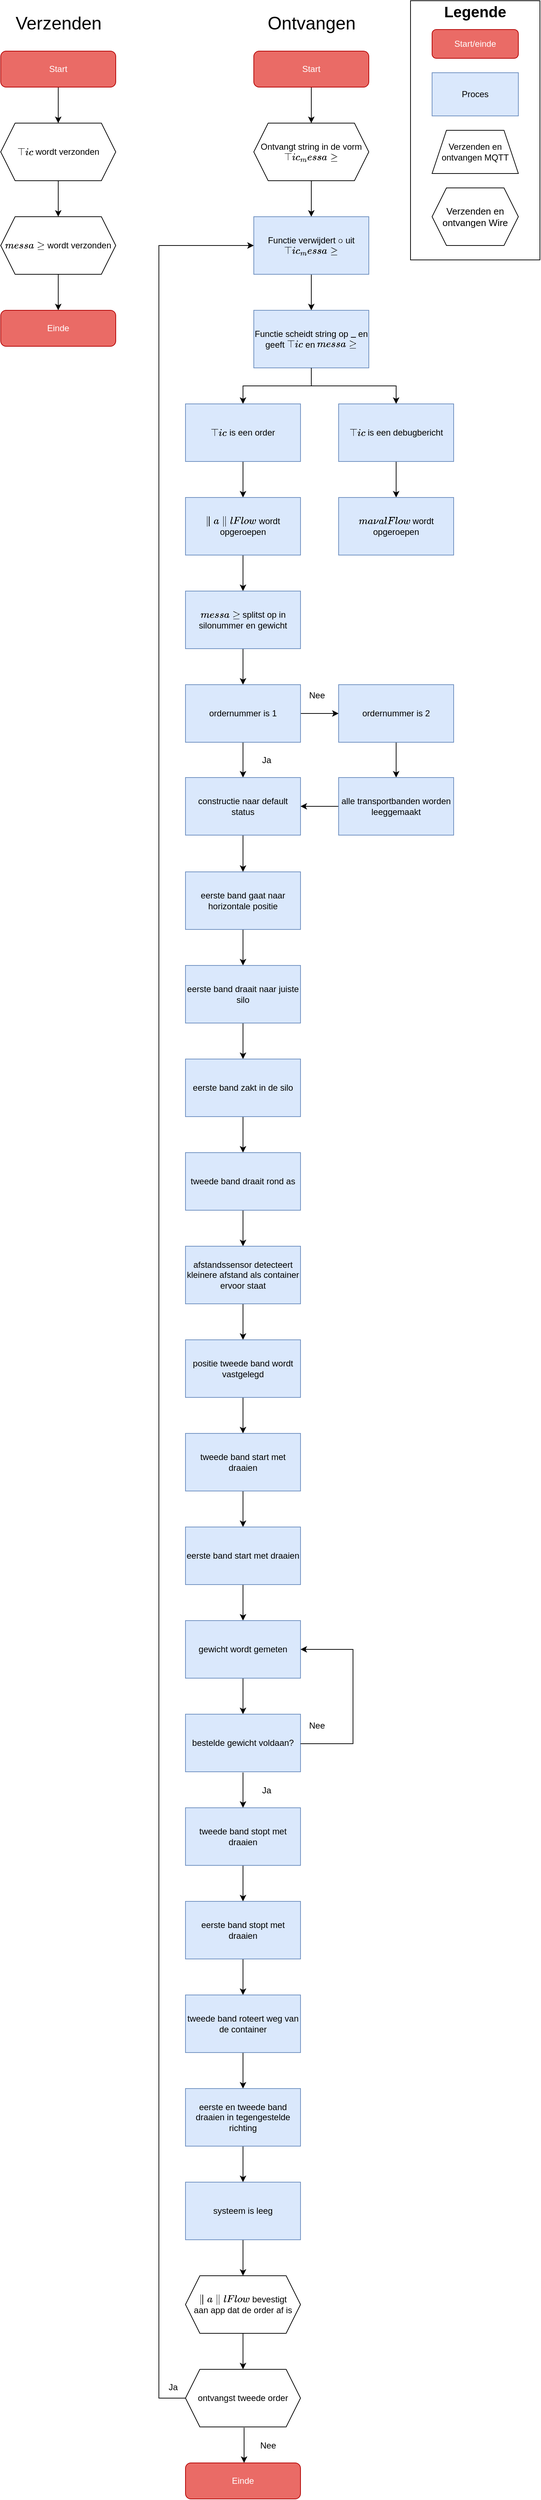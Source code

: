 <mxfile version="18.0.4" type="device"><diagram id="snxoj2B8UEFntWzTZE5-" name="Seite-1"><mxGraphModel dx="1422" dy="786" grid="1" gridSize="10" guides="1" tooltips="1" connect="1" arrows="1" fold="1" page="1" pageScale="1" pageWidth="827" pageHeight="1169" math="0" shadow="0"><root><mxCell id="0"/><mxCell id="1" parent="0"/><mxCell id="0-sNsFFpY7Nw_86AA_R7-1" value="" style="rounded=0;whiteSpace=wrap;html=1;fontSize=12;fillColor=none;" parent="1" vertex="1"><mxGeometry x="610" y="50" width="180" height="360" as="geometry"/></mxCell><mxCell id="0-sNsFFpY7Nw_86AA_R7-3" value="Start/einde" style="rounded=1;whiteSpace=wrap;html=1;fontSize=12;glass=0;strokeWidth=1;shadow=0;fillColor=#EA6B66;strokeColor=#B20000;fontColor=#ffffff;" parent="1" vertex="1"><mxGeometry x="640" y="90" width="120" height="40" as="geometry"/></mxCell><mxCell id="0-sNsFFpY7Nw_86AA_R7-4" value="&lt;div style=&quot;font-size: 21px;&quot;&gt;Legende&lt;/div&gt;" style="text;html=1;strokeColor=none;fillColor=none;align=center;verticalAlign=middle;whiteSpace=wrap;rounded=0;fontSize=21;fontStyle=1" parent="1" vertex="1"><mxGeometry x="645" y="50" width="110" height="30" as="geometry"/></mxCell><mxCell id="0-sNsFFpY7Nw_86AA_R7-5" value="&lt;div&gt;Proces&lt;/div&gt;" style="rounded=0;whiteSpace=wrap;html=1;fillColor=#dae8fc;strokeColor=#6c8ebf;" parent="1" vertex="1"><mxGeometry x="640" y="150" width="120" height="60" as="geometry"/></mxCell><mxCell id="0-sNsFFpY7Nw_86AA_R7-40" value="" style="edgeStyle=orthogonalEdgeStyle;rounded=0;orthogonalLoop=1;jettySize=auto;html=1;fontSize=12;" parent="1" source="0-sNsFFpY7Nw_86AA_R7-9" edge="1"><mxGeometry relative="1" as="geometry"><mxPoint x="120" y="220" as="targetPoint"/></mxGeometry></mxCell><mxCell id="0-sNsFFpY7Nw_86AA_R7-9" value="Start" style="rounded=1;whiteSpace=wrap;html=1;fontSize=12;glass=0;strokeWidth=1;shadow=0;fillColor=#EA6B66;strokeColor=#B20000;fontColor=#ffffff;" parent="1" vertex="1"><mxGeometry x="40" y="120" width="160" height="50" as="geometry"/></mxCell><mxCell id="0-sNsFFpY7Nw_86AA_R7-46" value="" style="edgeStyle=orthogonalEdgeStyle;rounded=0;orthogonalLoop=1;jettySize=auto;html=1;fontSize=12;" parent="1" source="0-sNsFFpY7Nw_86AA_R7-47" edge="1"><mxGeometry relative="1" as="geometry"><mxPoint x="472" y="220" as="targetPoint"/></mxGeometry></mxCell><mxCell id="0-sNsFFpY7Nw_86AA_R7-47" value="Start" style="rounded=1;whiteSpace=wrap;html=1;fontSize=12;glass=0;strokeWidth=1;shadow=0;fillColor=#EA6B66;strokeColor=#B20000;fontColor=#ffffff;" parent="1" vertex="1"><mxGeometry x="392" y="120" width="160" height="50" as="geometry"/></mxCell><mxCell id="0-sNsFFpY7Nw_86AA_R7-50" value="" style="edgeStyle=orthogonalEdgeStyle;rounded=0;orthogonalLoop=1;jettySize=auto;html=1;fontSize=12;" parent="1" edge="1"><mxGeometry relative="1" as="geometry"><mxPoint x="472" y="300" as="sourcePoint"/><mxPoint x="472" y="350" as="targetPoint"/></mxGeometry></mxCell><mxCell id="0-sNsFFpY7Nw_86AA_R7-57" value="Ontvangt string in de vorm `topic_message`" style="shape=hexagon;perimeter=hexagonPerimeter2;whiteSpace=wrap;html=1;fixedSize=1;fontSize=12;" parent="1" vertex="1"><mxGeometry x="392" y="220" width="160" height="80" as="geometry"/></mxCell><mxCell id="0-sNsFFpY7Nw_86AA_R7-62" value="Verzenden" style="text;html=1;align=center;verticalAlign=middle;resizable=0;points=[];autosize=1;strokeColor=none;fillColor=none;fontSize=25;" parent="1" vertex="1"><mxGeometry x="50" y="60" width="140" height="40" as="geometry"/></mxCell><mxCell id="0-sNsFFpY7Nw_86AA_R7-63" value="Ontvangen" style="text;html=1;align=center;verticalAlign=middle;resizable=0;points=[];autosize=1;strokeColor=none;fillColor=none;fontSize=25;" parent="1" vertex="1"><mxGeometry x="402" y="60" width="140" height="40" as="geometry"/></mxCell><mxCell id="0-sNsFFpY7Nw_86AA_R7-64" value="&lt;span style=&quot;color: rgba(0, 0, 0, 0); font-family: monospace; font-size: 0px; text-align: start;&quot;&gt;%3CmxGraphModel%3E%3Croot%3E%3CmxCell%20id%3D%220%22%2F%3E%3CmxCell%20id%3D%221%22%20parent%3D%220%22%2F%3E%3CmxCell%20id%3D%222%22%20value%3D%22Verzenden%22%20style%3D%22text%3Bhtml%3D1%3Balign%3Dcenter%3BverticalAlign%3Dmiddle%3Bresizable%3D0%3Bpoints%3D%5B%5D%3Bautosize%3D1%3BstrokeColor%3Dnone%3BfillColor%3Dnone%3BfontSize%3D12%3B%22%20vertex%3D%221%22%20parent%3D%221%22%3E%3CmxGeometry%20x%3D%22125%22%20y%3D%2260%22%20width%3D%2270%22%20height%3D%2220%22%20as%3D%22geometry%22%2F%3E%3C%2FmxCell%3E%3C%2Froot%3E%3C%2FmxGraphModel%3Eer&lt;/span&gt;" style="shape=trapezoid;perimeter=trapezoidPerimeter;whiteSpace=wrap;html=1;fixedSize=1;fontSize=25;" parent="1" vertex="1"><mxGeometry x="640" y="230" width="120" height="60" as="geometry"/></mxCell><mxCell id="0-sNsFFpY7Nw_86AA_R7-66" value="Verzenden en&lt;br style=&quot;font-size: 12px;&quot;&gt;ontvangen MQTT" style="text;html=1;strokeColor=none;fillColor=none;align=center;verticalAlign=middle;whiteSpace=wrap;rounded=0;fontSize=12;" parent="1" vertex="1"><mxGeometry x="640" y="230" width="120" height="60" as="geometry"/></mxCell><mxCell id="0-sNsFFpY7Nw_86AA_R7-68" value="Verzenden en&lt;br&gt;ontvangen Wire" style="shape=hexagon;perimeter=hexagonPerimeter2;whiteSpace=wrap;html=1;fixedSize=1;fontSize=13;" parent="1" vertex="1"><mxGeometry x="640" y="310" width="120" height="80" as="geometry"/></mxCell><mxCell id="0-sNsFFpY7Nw_86AA_R7-93" value="Einde" style="rounded=1;whiteSpace=wrap;html=1;fontSize=12;glass=0;strokeWidth=1;shadow=0;fillColor=#EA6B66;strokeColor=#B20000;fontColor=#ffffff;" parent="1" vertex="1"><mxGeometry x="40" y="480" width="160" height="50" as="geometry"/></mxCell><mxCell id="0-sNsFFpY7Nw_86AA_R7-94" value="" style="edgeStyle=orthogonalEdgeStyle;rounded=0;orthogonalLoop=1;jettySize=auto;html=1;fontSize=12;" parent="1" source="0-sNsFFpY7Nw_86AA_R7-95" target="0-sNsFFpY7Nw_86AA_R7-97" edge="1"><mxGeometry relative="1" as="geometry"/></mxCell><mxCell id="0-sNsFFpY7Nw_86AA_R7-95" value="`topic` wordt verzonden" style="shape=hexagon;perimeter=hexagonPerimeter2;whiteSpace=wrap;html=1;fixedSize=1;fontSize=12;" parent="1" vertex="1"><mxGeometry x="40" y="220" width="160" height="80" as="geometry"/></mxCell><mxCell id="0-sNsFFpY7Nw_86AA_R7-96" value="" style="edgeStyle=orthogonalEdgeStyle;rounded=0;orthogonalLoop=1;jettySize=auto;html=1;fontSize=12;" parent="1" source="0-sNsFFpY7Nw_86AA_R7-97" target="0-sNsFFpY7Nw_86AA_R7-93" edge="1"><mxGeometry relative="1" as="geometry"/></mxCell><mxCell id="0-sNsFFpY7Nw_86AA_R7-97" value="`message` wordt verzonden" style="shape=hexagon;perimeter=hexagonPerimeter2;whiteSpace=wrap;html=1;fixedSize=1;fontSize=12;" parent="1" vertex="1"><mxGeometry x="40" y="350" width="160" height="80" as="geometry"/></mxCell><mxCell id="0-sNsFFpY7Nw_86AA_R7-116" value="" style="edgeStyle=orthogonalEdgeStyle;rounded=0;orthogonalLoop=1;jettySize=auto;html=1;fontSize=12;" parent="1" source="0-sNsFFpY7Nw_86AA_R7-107" target="0-sNsFFpY7Nw_86AA_R7-109" edge="1"><mxGeometry relative="1" as="geometry"/></mxCell><mxCell id="0-sNsFFpY7Nw_86AA_R7-107" value="Functie verwijdert `@` uit `topic_message`" style="rounded=0;whiteSpace=wrap;html=1;fillColor=#dae8fc;strokeColor=#6c8ebf;" parent="1" vertex="1"><mxGeometry x="392" y="350" width="160" height="80" as="geometry"/></mxCell><mxCell id="8IKBZVnndHPAb16mlZTb-29" style="edgeStyle=orthogonalEdgeStyle;rounded=0;orthogonalLoop=1;jettySize=auto;html=1;" parent="1" source="0-sNsFFpY7Nw_86AA_R7-109" target="8IKBZVnndHPAb16mlZTb-11" edge="1"><mxGeometry relative="1" as="geometry"/></mxCell><mxCell id="0-sNsFFpY7Nw_86AA_R7-109" value="Functie scheidt string op `_` en geeft `topic` en `message`" style="rounded=0;whiteSpace=wrap;html=1;fillColor=#dae8fc;strokeColor=#6c8ebf;" parent="1" vertex="1"><mxGeometry x="392" y="480" width="160" height="80" as="geometry"/></mxCell><mxCell id="8IKBZVnndHPAb16mlZTb-31" style="edgeStyle=orthogonalEdgeStyle;rounded=0;orthogonalLoop=1;jettySize=auto;html=1;" parent="1" source="8IKBZVnndHPAb16mlZTb-11" target="8IKBZVnndHPAb16mlZTb-13" edge="1"><mxGeometry relative="1" as="geometry"/></mxCell><mxCell id="8IKBZVnndHPAb16mlZTb-11" value="`topic` is een order" style="rounded=0;whiteSpace=wrap;html=1;fillColor=#dae8fc;strokeColor=#6c8ebf;" parent="1" vertex="1"><mxGeometry x="297" y="610" width="160" height="80" as="geometry"/></mxCell><mxCell id="8IKBZVnndHPAb16mlZTb-30" style="edgeStyle=orthogonalEdgeStyle;rounded=0;orthogonalLoop=1;jettySize=auto;html=1;exitX=0.5;exitY=1;exitDx=0;exitDy=0;" parent="1" source="0-sNsFFpY7Nw_86AA_R7-109" target="8IKBZVnndHPAb16mlZTb-12" edge="1"><mxGeometry relative="1" as="geometry"/></mxCell><mxCell id="8IKBZVnndHPAb16mlZTb-34" style="edgeStyle=orthogonalEdgeStyle;rounded=0;orthogonalLoop=1;jettySize=auto;html=1;" parent="1" source="8IKBZVnndHPAb16mlZTb-12" target="8IKBZVnndHPAb16mlZTb-14" edge="1"><mxGeometry relative="1" as="geometry"/></mxCell><mxCell id="8IKBZVnndHPAb16mlZTb-12" value="`topic` is een debugbericht" style="rounded=0;whiteSpace=wrap;html=1;fillColor=#dae8fc;strokeColor=#6c8ebf;" parent="1" vertex="1"><mxGeometry x="510" y="610" width="160" height="80" as="geometry"/></mxCell><mxCell id="8IKBZVnndHPAb16mlZTb-32" style="edgeStyle=orthogonalEdgeStyle;rounded=0;orthogonalLoop=1;jettySize=auto;html=1;" parent="1" source="8IKBZVnndHPAb16mlZTb-13" target="8IKBZVnndHPAb16mlZTb-15" edge="1"><mxGeometry relative="1" as="geometry"/></mxCell><mxCell id="8IKBZVnndHPAb16mlZTb-13" value="`normalFlow` wordt opgeroepen" style="rounded=0;whiteSpace=wrap;html=1;fillColor=#dae8fc;strokeColor=#6c8ebf;" parent="1" vertex="1"><mxGeometry x="297" y="740" width="160" height="80" as="geometry"/></mxCell><mxCell id="8IKBZVnndHPAb16mlZTb-14" value="`manualFlow` wordt opgeroepen" style="rounded=0;whiteSpace=wrap;html=1;fillColor=#dae8fc;strokeColor=#6c8ebf;" parent="1" vertex="1"><mxGeometry x="510" y="740" width="160" height="80" as="geometry"/></mxCell><mxCell id="8IKBZVnndHPAb16mlZTb-33" style="edgeStyle=orthogonalEdgeStyle;rounded=0;orthogonalLoop=1;jettySize=auto;html=1;" parent="1" source="8IKBZVnndHPAb16mlZTb-15" target="8IKBZVnndHPAb16mlZTb-16" edge="1"><mxGeometry relative="1" as="geometry"/></mxCell><mxCell id="8IKBZVnndHPAb16mlZTb-15" value="`message` splitst op in silonummer en gewicht" style="rounded=0;whiteSpace=wrap;html=1;fillColor=#dae8fc;strokeColor=#6c8ebf;" parent="1" vertex="1"><mxGeometry x="297" y="870" width="160" height="80" as="geometry"/></mxCell><mxCell id="8IKBZVnndHPAb16mlZTb-24" style="edgeStyle=orthogonalEdgeStyle;rounded=0;orthogonalLoop=1;jettySize=auto;html=1;entryX=0.5;entryY=0;entryDx=0;entryDy=0;" parent="1" source="8IKBZVnndHPAb16mlZTb-16" target="8IKBZVnndHPAb16mlZTb-19" edge="1"><mxGeometry relative="1" as="geometry"/></mxCell><mxCell id="8IKBZVnndHPAb16mlZTb-27" style="edgeStyle=orthogonalEdgeStyle;rounded=0;orthogonalLoop=1;jettySize=auto;html=1;" parent="1" source="8IKBZVnndHPAb16mlZTb-16" target="8IKBZVnndHPAb16mlZTb-21" edge="1"><mxGeometry relative="1" as="geometry"/></mxCell><mxCell id="8IKBZVnndHPAb16mlZTb-16" value="ordernummer is 1" style="rounded=0;whiteSpace=wrap;html=1;fillColor=#dae8fc;strokeColor=#6c8ebf;" parent="1" vertex="1"><mxGeometry x="297" y="1000" width="160" height="80" as="geometry"/></mxCell><mxCell id="8IKBZVnndHPAb16mlZTb-64" style="edgeStyle=orthogonalEdgeStyle;rounded=0;orthogonalLoop=1;jettySize=auto;html=1;" parent="1" source="8IKBZVnndHPAb16mlZTb-18" target="8IKBZVnndHPAb16mlZTb-36" edge="1"><mxGeometry relative="1" as="geometry"/></mxCell><mxCell id="8IKBZVnndHPAb16mlZTb-18" value="eerste band gaat naar horizontale positie" style="rounded=0;whiteSpace=wrap;html=1;fillColor=#dae8fc;strokeColor=#6c8ebf;" parent="1" vertex="1"><mxGeometry x="297" y="1260" width="160" height="80" as="geometry"/></mxCell><mxCell id="8IKBZVnndHPAb16mlZTb-35" style="edgeStyle=orthogonalEdgeStyle;rounded=0;orthogonalLoop=1;jettySize=auto;html=1;" parent="1" source="8IKBZVnndHPAb16mlZTb-19" target="8IKBZVnndHPAb16mlZTb-18" edge="1"><mxGeometry relative="1" as="geometry"/></mxCell><mxCell id="8IKBZVnndHPAb16mlZTb-19" value="constructie naar default status" style="rounded=0;whiteSpace=wrap;html=1;fillColor=#dae8fc;strokeColor=#6c8ebf;" parent="1" vertex="1"><mxGeometry x="297" y="1129" width="160" height="80" as="geometry"/></mxCell><mxCell id="8IKBZVnndHPAb16mlZTb-28" style="edgeStyle=orthogonalEdgeStyle;rounded=0;orthogonalLoop=1;jettySize=auto;html=1;" parent="1" source="8IKBZVnndHPAb16mlZTb-21" target="8IKBZVnndHPAb16mlZTb-22" edge="1"><mxGeometry relative="1" as="geometry"/></mxCell><mxCell id="8IKBZVnndHPAb16mlZTb-21" value="ordernummer is 2" style="rounded=0;whiteSpace=wrap;html=1;fillColor=#dae8fc;strokeColor=#6c8ebf;" parent="1" vertex="1"><mxGeometry x="510" y="1000" width="160" height="80" as="geometry"/></mxCell><mxCell id="8IKBZVnndHPAb16mlZTb-23" style="edgeStyle=orthogonalEdgeStyle;rounded=0;orthogonalLoop=1;jettySize=auto;html=1;" parent="1" source="8IKBZVnndHPAb16mlZTb-22" target="8IKBZVnndHPAb16mlZTb-19" edge="1"><mxGeometry relative="1" as="geometry"/></mxCell><mxCell id="8IKBZVnndHPAb16mlZTb-22" value="alle transportbanden worden leeggemaakt" style="rounded=0;whiteSpace=wrap;html=1;fillColor=#dae8fc;strokeColor=#6c8ebf;" parent="1" vertex="1"><mxGeometry x="510" y="1129" width="160" height="80" as="geometry"/></mxCell><mxCell id="8IKBZVnndHPAb16mlZTb-25" value="Ja" style="text;html=1;strokeColor=none;fillColor=none;align=center;verticalAlign=middle;whiteSpace=wrap;rounded=0;" parent="1" vertex="1"><mxGeometry x="380" y="1090" width="60" height="30" as="geometry"/></mxCell><mxCell id="8IKBZVnndHPAb16mlZTb-26" value="Nee" style="text;html=1;strokeColor=none;fillColor=none;align=center;verticalAlign=middle;whiteSpace=wrap;rounded=0;" parent="1" vertex="1"><mxGeometry x="450" y="1000" width="60" height="30" as="geometry"/></mxCell><mxCell id="8IKBZVnndHPAb16mlZTb-65" style="edgeStyle=orthogonalEdgeStyle;rounded=0;orthogonalLoop=1;jettySize=auto;html=1;" parent="1" source="8IKBZVnndHPAb16mlZTb-36" target="8IKBZVnndHPAb16mlZTb-37" edge="1"><mxGeometry relative="1" as="geometry"/></mxCell><mxCell id="8IKBZVnndHPAb16mlZTb-36" value="eerste band draait naar juiste silo" style="rounded=0;whiteSpace=wrap;html=1;fillColor=#dae8fc;strokeColor=#6c8ebf;" parent="1" vertex="1"><mxGeometry x="297" y="1390" width="160" height="80" as="geometry"/></mxCell><mxCell id="8IKBZVnndHPAb16mlZTb-66" style="edgeStyle=orthogonalEdgeStyle;rounded=0;orthogonalLoop=1;jettySize=auto;html=1;" parent="1" source="8IKBZVnndHPAb16mlZTb-37" target="8IKBZVnndHPAb16mlZTb-38" edge="1"><mxGeometry relative="1" as="geometry"/></mxCell><mxCell id="8IKBZVnndHPAb16mlZTb-37" value="eerste band zakt in de silo" style="rounded=0;whiteSpace=wrap;html=1;fillColor=#dae8fc;strokeColor=#6c8ebf;" parent="1" vertex="1"><mxGeometry x="297" y="1520" width="160" height="80" as="geometry"/></mxCell><mxCell id="8IKBZVnndHPAb16mlZTb-67" style="edgeStyle=orthogonalEdgeStyle;rounded=0;orthogonalLoop=1;jettySize=auto;html=1;" parent="1" source="8IKBZVnndHPAb16mlZTb-38" target="8IKBZVnndHPAb16mlZTb-39" edge="1"><mxGeometry relative="1" as="geometry"/></mxCell><mxCell id="8IKBZVnndHPAb16mlZTb-38" value="tweede band draait rond as" style="rounded=0;whiteSpace=wrap;html=1;fillColor=#dae8fc;strokeColor=#6c8ebf;" parent="1" vertex="1"><mxGeometry x="297" y="1650" width="160" height="80" as="geometry"/></mxCell><mxCell id="8IKBZVnndHPAb16mlZTb-68" style="edgeStyle=orthogonalEdgeStyle;rounded=0;orthogonalLoop=1;jettySize=auto;html=1;" parent="1" source="8IKBZVnndHPAb16mlZTb-39" target="8IKBZVnndHPAb16mlZTb-40" edge="1"><mxGeometry relative="1" as="geometry"/></mxCell><mxCell id="8IKBZVnndHPAb16mlZTb-39" value="afstandssensor detecteert kleinere afstand als container ervoor staat" style="rounded=0;whiteSpace=wrap;html=1;fillColor=#dae8fc;strokeColor=#6c8ebf;" parent="1" vertex="1"><mxGeometry x="297" y="1780" width="160" height="80" as="geometry"/></mxCell><mxCell id="8IKBZVnndHPAb16mlZTb-69" style="edgeStyle=orthogonalEdgeStyle;rounded=0;orthogonalLoop=1;jettySize=auto;html=1;" parent="1" source="8IKBZVnndHPAb16mlZTb-40" target="8IKBZVnndHPAb16mlZTb-41" edge="1"><mxGeometry relative="1" as="geometry"/></mxCell><mxCell id="8IKBZVnndHPAb16mlZTb-40" value="positie tweede band wordt vastgelegd" style="rounded=0;whiteSpace=wrap;html=1;fillColor=#dae8fc;strokeColor=#6c8ebf;" parent="1" vertex="1"><mxGeometry x="297" y="1910" width="160" height="80" as="geometry"/></mxCell><mxCell id="8IKBZVnndHPAb16mlZTb-70" style="edgeStyle=orthogonalEdgeStyle;rounded=0;orthogonalLoop=1;jettySize=auto;html=1;" parent="1" source="8IKBZVnndHPAb16mlZTb-41" target="8IKBZVnndHPAb16mlZTb-42" edge="1"><mxGeometry relative="1" as="geometry"/></mxCell><mxCell id="8IKBZVnndHPAb16mlZTb-41" value="tweede band start met draaien" style="rounded=0;whiteSpace=wrap;html=1;fillColor=#dae8fc;strokeColor=#6c8ebf;" parent="1" vertex="1"><mxGeometry x="297" y="2040" width="160" height="80" as="geometry"/></mxCell><mxCell id="8IKBZVnndHPAb16mlZTb-71" style="edgeStyle=orthogonalEdgeStyle;rounded=0;orthogonalLoop=1;jettySize=auto;html=1;" parent="1" source="8IKBZVnndHPAb16mlZTb-42" target="8IKBZVnndHPAb16mlZTb-46" edge="1"><mxGeometry relative="1" as="geometry"/></mxCell><mxCell id="8IKBZVnndHPAb16mlZTb-42" value="eerste band start met draaien" style="rounded=0;whiteSpace=wrap;html=1;fillColor=#dae8fc;strokeColor=#6c8ebf;" parent="1" vertex="1"><mxGeometry x="297" y="2170" width="160" height="80" as="geometry"/></mxCell><mxCell id="8IKBZVnndHPAb16mlZTb-72" style="edgeStyle=orthogonalEdgeStyle;rounded=0;orthogonalLoop=1;jettySize=auto;html=1;" parent="1" source="8IKBZVnndHPAb16mlZTb-46" target="8IKBZVnndHPAb16mlZTb-47" edge="1"><mxGeometry relative="1" as="geometry"/></mxCell><mxCell id="8IKBZVnndHPAb16mlZTb-46" value="gewicht wordt gemeten" style="rounded=0;whiteSpace=wrap;html=1;fillColor=#dae8fc;strokeColor=#6c8ebf;" parent="1" vertex="1"><mxGeometry x="297" y="2300" width="160" height="80" as="geometry"/></mxCell><mxCell id="8IKBZVnndHPAb16mlZTb-47" value="bestelde gewicht voldaan?" style="rounded=0;whiteSpace=wrap;html=1;fillColor=#dae8fc;strokeColor=#6c8ebf;" parent="1" vertex="1"><mxGeometry x="297" y="2430" width="160" height="80" as="geometry"/></mxCell><mxCell id="8IKBZVnndHPAb16mlZTb-78" style="edgeStyle=orthogonalEdgeStyle;rounded=0;orthogonalLoop=1;jettySize=auto;html=1;" parent="1" source="8IKBZVnndHPAb16mlZTb-49" target="8IKBZVnndHPAb16mlZTb-50" edge="1"><mxGeometry relative="1" as="geometry"/></mxCell><mxCell id="8IKBZVnndHPAb16mlZTb-49" value="tweede band stopt met draaien" style="rounded=0;whiteSpace=wrap;html=1;fillColor=#dae8fc;strokeColor=#6c8ebf;" parent="1" vertex="1"><mxGeometry x="297" y="2560" width="160" height="80" as="geometry"/></mxCell><mxCell id="8IKBZVnndHPAb16mlZTb-79" style="edgeStyle=orthogonalEdgeStyle;rounded=0;orthogonalLoop=1;jettySize=auto;html=1;" parent="1" source="8IKBZVnndHPAb16mlZTb-50" target="8IKBZVnndHPAb16mlZTb-51" edge="1"><mxGeometry relative="1" as="geometry"/></mxCell><mxCell id="8IKBZVnndHPAb16mlZTb-50" value="eerste band stopt met draaien" style="rounded=0;whiteSpace=wrap;html=1;fillColor=#dae8fc;strokeColor=#6c8ebf;" parent="1" vertex="1"><mxGeometry x="297" y="2690" width="160" height="80" as="geometry"/></mxCell><mxCell id="8IKBZVnndHPAb16mlZTb-80" style="edgeStyle=orthogonalEdgeStyle;rounded=0;orthogonalLoop=1;jettySize=auto;html=1;" parent="1" source="8IKBZVnndHPAb16mlZTb-51" target="8IKBZVnndHPAb16mlZTb-52" edge="1"><mxGeometry relative="1" as="geometry"/></mxCell><mxCell id="8IKBZVnndHPAb16mlZTb-51" value="tweede band roteert weg van de container" style="rounded=0;whiteSpace=wrap;html=1;fillColor=#dae8fc;strokeColor=#6c8ebf;" parent="1" vertex="1"><mxGeometry x="297" y="2820" width="160" height="80" as="geometry"/></mxCell><mxCell id="8IKBZVnndHPAb16mlZTb-81" style="edgeStyle=orthogonalEdgeStyle;rounded=0;orthogonalLoop=1;jettySize=auto;html=1;" parent="1" source="8IKBZVnndHPAb16mlZTb-52" target="8IKBZVnndHPAb16mlZTb-53" edge="1"><mxGeometry relative="1" as="geometry"/></mxCell><mxCell id="8IKBZVnndHPAb16mlZTb-52" value="eerste en tweede band draaien in tegengestelde richting" style="rounded=0;whiteSpace=wrap;html=1;fillColor=#dae8fc;strokeColor=#6c8ebf;" parent="1" vertex="1"><mxGeometry x="297" y="2950" width="160" height="80" as="geometry"/></mxCell><mxCell id="8IKBZVnndHPAb16mlZTb-82" style="edgeStyle=orthogonalEdgeStyle;rounded=0;orthogonalLoop=1;jettySize=auto;html=1;" parent="1" source="8IKBZVnndHPAb16mlZTb-53" target="8IKBZVnndHPAb16mlZTb-55" edge="1"><mxGeometry relative="1" as="geometry"/></mxCell><mxCell id="8IKBZVnndHPAb16mlZTb-53" value="systeem is leeg" style="rounded=0;whiteSpace=wrap;html=1;fillColor=#dae8fc;strokeColor=#6c8ebf;" parent="1" vertex="1"><mxGeometry x="297" y="3080" width="160" height="80" as="geometry"/></mxCell><mxCell id="8IKBZVnndHPAb16mlZTb-83" style="edgeStyle=orthogonalEdgeStyle;rounded=0;orthogonalLoop=1;jettySize=auto;html=1;" parent="1" source="8IKBZVnndHPAb16mlZTb-55" target="8IKBZVnndHPAb16mlZTb-56" edge="1"><mxGeometry relative="1" as="geometry"/></mxCell><mxCell id="8IKBZVnndHPAb16mlZTb-55" value="`normalFlow` bevestigt&lt;br&gt;aan app dat de order af is" style="shape=hexagon;perimeter=hexagonPerimeter2;whiteSpace=wrap;html=1;fixedSize=1;fontSize=12;" parent="1" vertex="1"><mxGeometry x="297" y="3210" width="160" height="80" as="geometry"/></mxCell><mxCell id="8IKBZVnndHPAb16mlZTb-62" style="edgeStyle=orthogonalEdgeStyle;rounded=0;orthogonalLoop=1;jettySize=auto;html=1;entryX=0;entryY=0.5;entryDx=0;entryDy=0;" parent="1" source="8IKBZVnndHPAb16mlZTb-56" target="0-sNsFFpY7Nw_86AA_R7-107" edge="1"><mxGeometry relative="1" as="geometry"><mxPoint x="250" y="252.941" as="targetPoint"/><Array as="points"><mxPoint x="260" y="3380"/><mxPoint x="260" y="390"/></Array></mxGeometry></mxCell><mxCell id="8IKBZVnndHPAb16mlZTb-56" value="ontvangst tweede order" style="shape=hexagon;perimeter=hexagonPerimeter2;whiteSpace=wrap;html=1;fixedSize=1;fontSize=12;" parent="1" vertex="1"><mxGeometry x="297" y="3340" width="160" height="80" as="geometry"/></mxCell><mxCell id="8IKBZVnndHPAb16mlZTb-57" value="Einde" style="rounded=1;whiteSpace=wrap;html=1;fontSize=12;glass=0;strokeWidth=1;shadow=0;fillColor=#EA6B66;strokeColor=#B20000;fontColor=#ffffff;" parent="1" vertex="1"><mxGeometry x="297" y="3470" width="160" height="50" as="geometry"/></mxCell><mxCell id="8IKBZVnndHPAb16mlZTb-58" style="edgeStyle=orthogonalEdgeStyle;rounded=0;orthogonalLoop=1;jettySize=auto;html=1;entryX=0.5;entryY=0;entryDx=0;entryDy=0;" parent="1" edge="1"><mxGeometry relative="1" as="geometry"><mxPoint x="378.5" y="3421" as="sourcePoint"/><mxPoint x="378.5" y="3470" as="targetPoint"/></mxGeometry></mxCell><mxCell id="8IKBZVnndHPAb16mlZTb-60" value="Nee" style="text;html=1;strokeColor=none;fillColor=none;align=center;verticalAlign=middle;whiteSpace=wrap;rounded=0;" parent="1" vertex="1"><mxGeometry x="381.5" y="3431" width="60" height="30" as="geometry"/></mxCell><mxCell id="8IKBZVnndHPAb16mlZTb-61" value="Ja" style="text;html=1;strokeColor=none;fillColor=none;align=center;verticalAlign=middle;whiteSpace=wrap;rounded=0;" parent="1" vertex="1"><mxGeometry x="250" y="3350" width="60" height="30" as="geometry"/></mxCell><mxCell id="8IKBZVnndHPAb16mlZTb-73" style="edgeStyle=orthogonalEdgeStyle;rounded=0;orthogonalLoop=1;jettySize=auto;html=1;entryX=0.5;entryY=0;entryDx=0;entryDy=0;" parent="1" edge="1"><mxGeometry relative="1" as="geometry"><mxPoint x="377" y="2511" as="sourcePoint"/><mxPoint x="377" y="2560" as="targetPoint"/></mxGeometry></mxCell><mxCell id="8IKBZVnndHPAb16mlZTb-74" style="edgeStyle=orthogonalEdgeStyle;rounded=0;orthogonalLoop=1;jettySize=auto;html=1;entryX=1;entryY=0.5;entryDx=0;entryDy=0;" parent="1" target="8IKBZVnndHPAb16mlZTb-46" edge="1"><mxGeometry relative="1" as="geometry"><mxPoint x="457" y="2471" as="sourcePoint"/><mxPoint x="510" y="2471" as="targetPoint"/><Array as="points"><mxPoint x="530" y="2471"/><mxPoint x="530" y="2340"/></Array></mxGeometry></mxCell><mxCell id="8IKBZVnndHPAb16mlZTb-75" value="Ja" style="text;html=1;strokeColor=none;fillColor=none;align=center;verticalAlign=middle;whiteSpace=wrap;rounded=0;" parent="1" vertex="1"><mxGeometry x="380" y="2521" width="60" height="30" as="geometry"/></mxCell><mxCell id="8IKBZVnndHPAb16mlZTb-76" value="Nee" style="text;html=1;strokeColor=none;fillColor=none;align=center;verticalAlign=middle;whiteSpace=wrap;rounded=0;" parent="1" vertex="1"><mxGeometry x="450" y="2431" width="60" height="30" as="geometry"/></mxCell></root></mxGraphModel></diagram></mxfile>